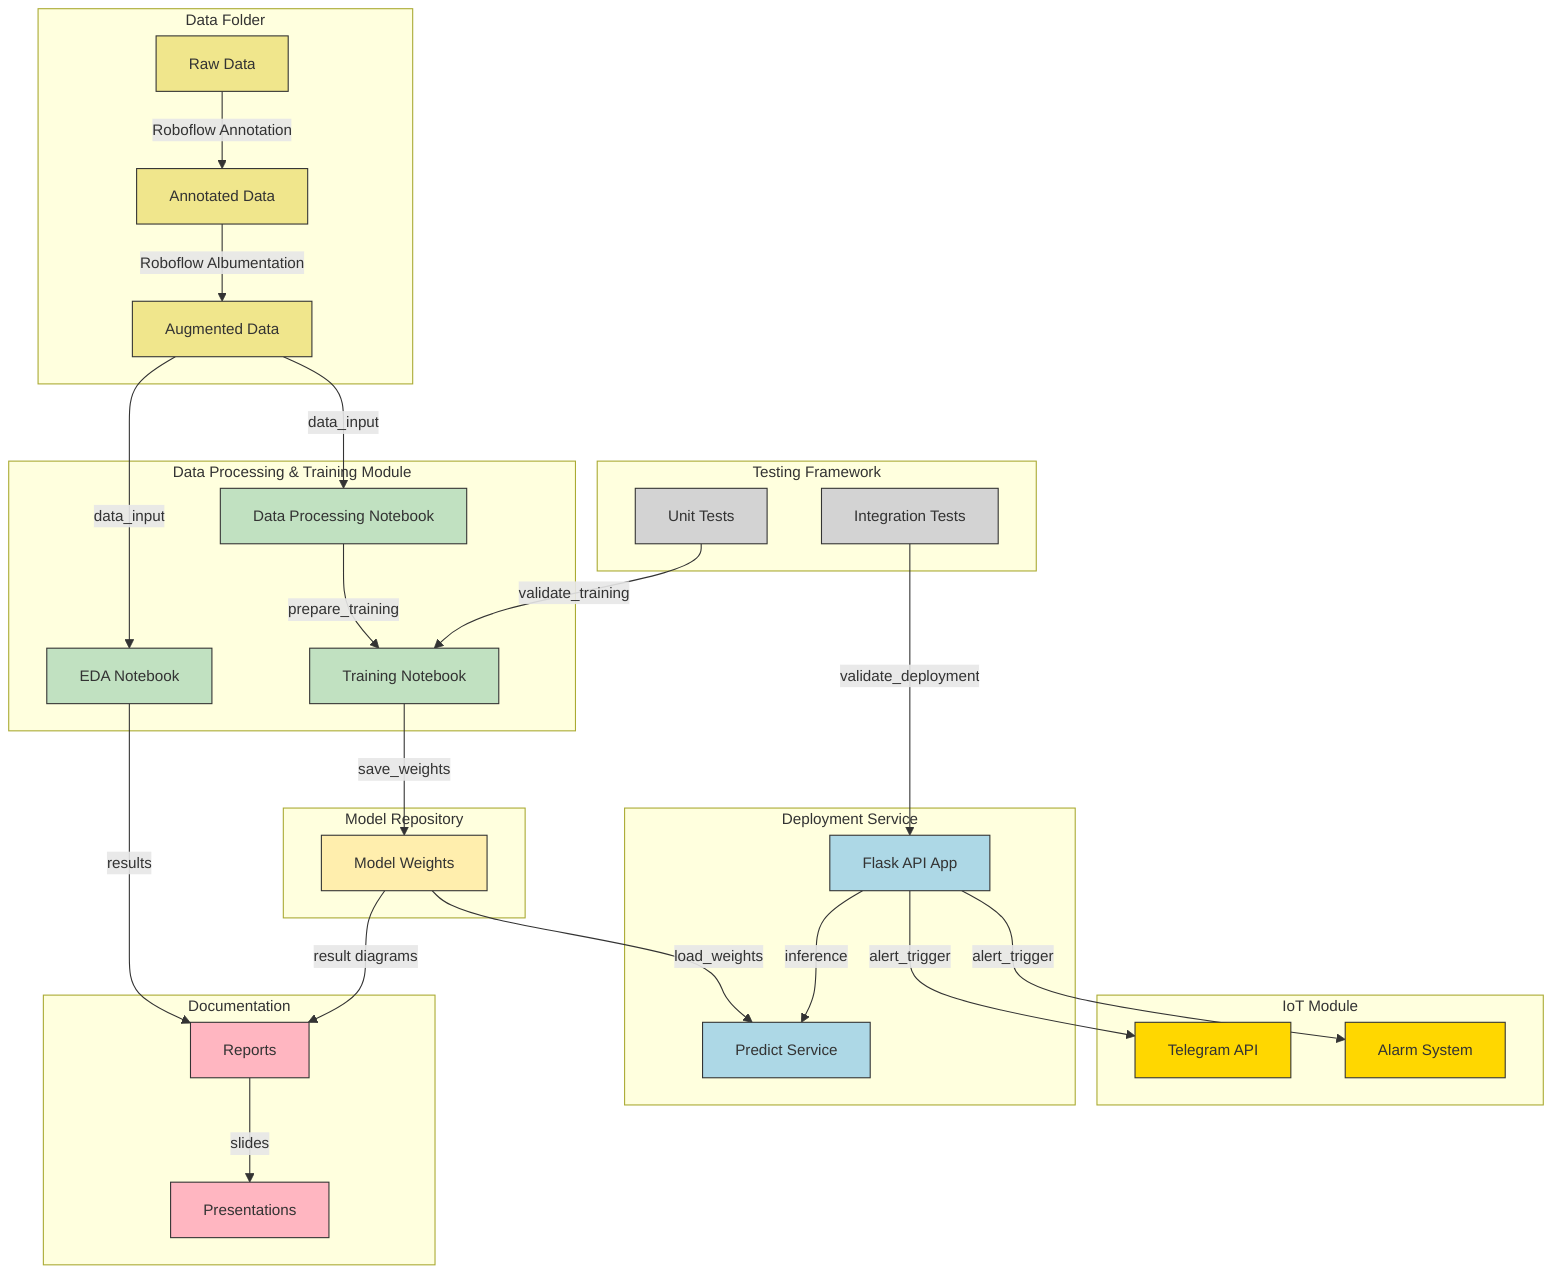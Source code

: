 ---
config:
  theme: mc
  themeVariables:
    fontSize: 14px
---
flowchart TD
    subgraph "Data Folder"
        DataRaw["Raw Data"]:::data
        DataAnnotated["Annotated Data"]:::data
        DataAugmented["Augmented Data"]:::data
    end
    subgraph "Data Processing & Training Module"
        EDA["EDA Notebook"]:::processing
        DataProcessing["Data Processing Notebook"]:::processing
        Training["Training Notebook"]:::processing
    end
    subgraph "IoT Module"
        Telegram["Telegram API"]:::iot
        Alarm["Alarm System"]:::iot
    end
    subgraph "Model Repository"
        Model["Model Weights"]:::database
    end
    subgraph "Deployment Service"
        FlaskApp["Flask API App"]:::deployment
        Predict["Predict Service"]:::deployment
    end
    subgraph "Testing Framework"
        UnitTests["Unit Tests"]:::test
        IntegrationTests["Integration Tests"]:::test
    end
    subgraph "Documentation"
        Reports["Reports"]:::doc
        Presentations["Presentations"]:::doc
    end
    DataRaw -->|"Roboflow Annotation"| DataAnnotated
    DataAnnotated -->|"Roboflow Albumentation"| DataAugmented
    DataAugmented -->|"data_input"| DataProcessing
    DataAugmented -->|"data_input"| EDA
    EDA -->|"results"| Reports
    Reports -->|"slides"| Presentations
    DataProcessing -->|"prepare_training"| Training
    Training -->|"save_weights"| Model
    Model -->|"load_weights"| Predict
    Model -->|"result diagrams"| Reports
    FlaskApp -->|"inference"| Predict
    FlaskApp -->|"alert_trigger"| Telegram
    FlaskApp -->|"alert_trigger"| Alarm
    UnitTests -->|"validate_training"| Training
    IntegrationTests -->|"validate_deployment"| FlaskApp
    click EDA "https://github.com/galaxyannihilator/firedetectionsystem/blob/main/src/EDA.ipynb"
    click DataProcessing "https://github.com/galaxyannihilator/firedetectionsystem/blob/main/src/data_processing.ipynb"
    click Training "https://github.com/galaxyannihilator/firedetectionsystem/blob/main/src/train_model.ipynb"
    click Alarm "https://github.com/galaxyannihilator/firedetectionsystem/blob/main/src/iot/alarm_system.py"
    click Telegram "https://github.com/galaxyannihilator/firedetectionsystem/blob/main/src/iot/telegram_api.py"
    click Model "https://github.com/galaxyannihilator/firedetectionsystem/blob/main/models/best.pt"
    click FlaskApp "https://github.com/galaxyannihilator/firedetectionsystem/blob/main/deployment/app.py"
    click Predict "https://github.com/galaxyannihilator/firedetectionsystem/blob/main/deployment/predict.py"
    click UnitTests "https://github.com/galaxyannihilator/firedetectionsystem/tree/main/tests/"
    classDef data fill:#F0E68C,stroke:#333;
    classDef processing fill:#C1E1C1,stroke:#333;
    classDef iot fill:#FFD700,stroke:#333;
    classDef database fill:#FFEEAD,stroke:#333;
    classDef deployment fill:#ADD8E6,stroke:#333;
    classDef test fill:#D3D3D3,stroke:#333;
    classDef doc fill:#FFB6C1,stroke:#333;